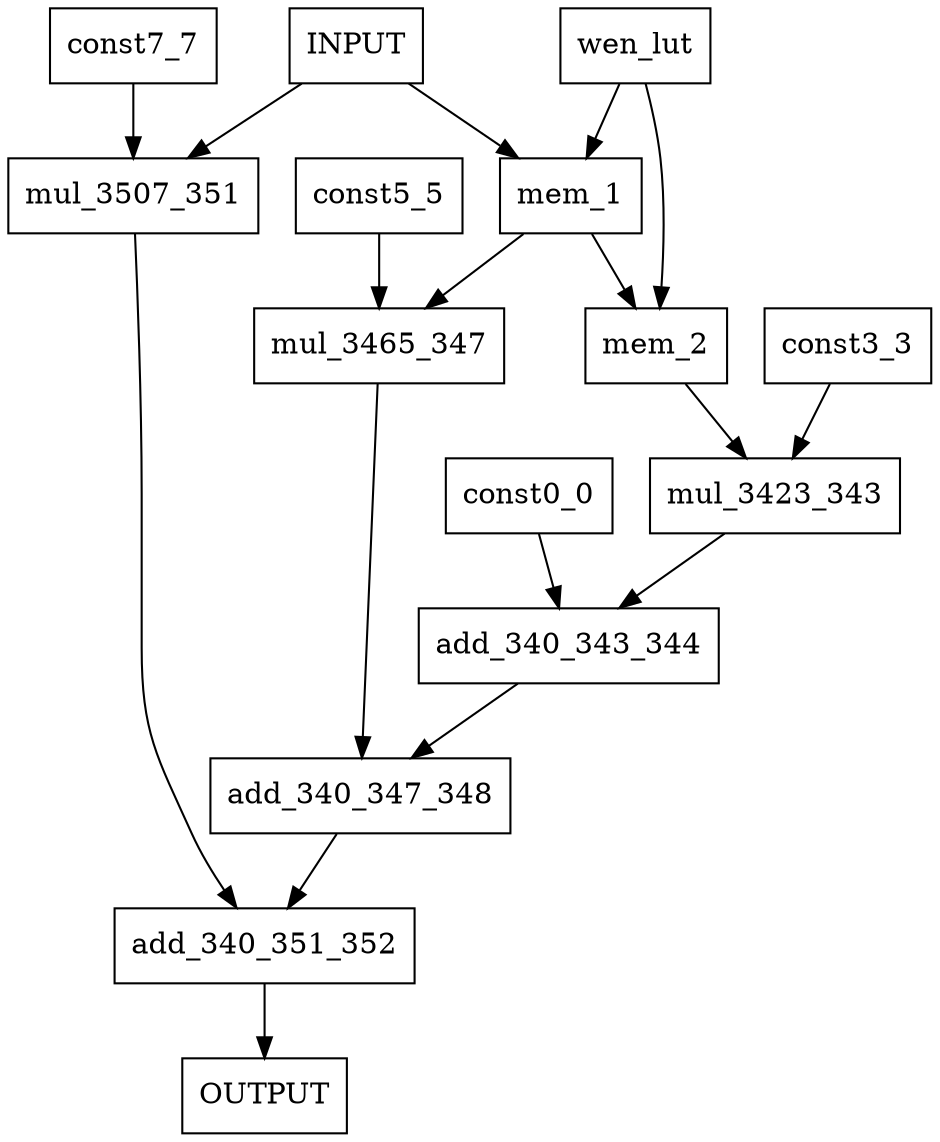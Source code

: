 digraph Diagram {
  node [shape=box]; # Comment
    "const0_0" -> "add_340_343_344";
    "const3_3" -> "mul_3423_343";
    "const5_5" -> "mul_3465_347";
    "const7_7" -> "mul_3507_351";
    "add_340_351_352" -> "OUTPUT";
    "INPUT" -> "mem_1"; # fifo_depth 10
    "INPUT" -> "mul_3507_351";
    "mem_1" -> "mem_2"; # fifo_depth 10
    "mem_1" -> "mul_3465_347";
    "wen_lut" -> "mem_1";
    "mem_2" -> "mul_3423_343";
    "wen_lut" -> "mem_2";
    "add_340_343_344" -> "add_340_347_348";
    "add_340_347_348" -> "add_340_351_352";
    "mul_3423_343" -> "add_340_343_344";
    "mul_3465_347" -> "add_340_347_348";
    "mul_3507_351" -> "add_340_351_352";
}

